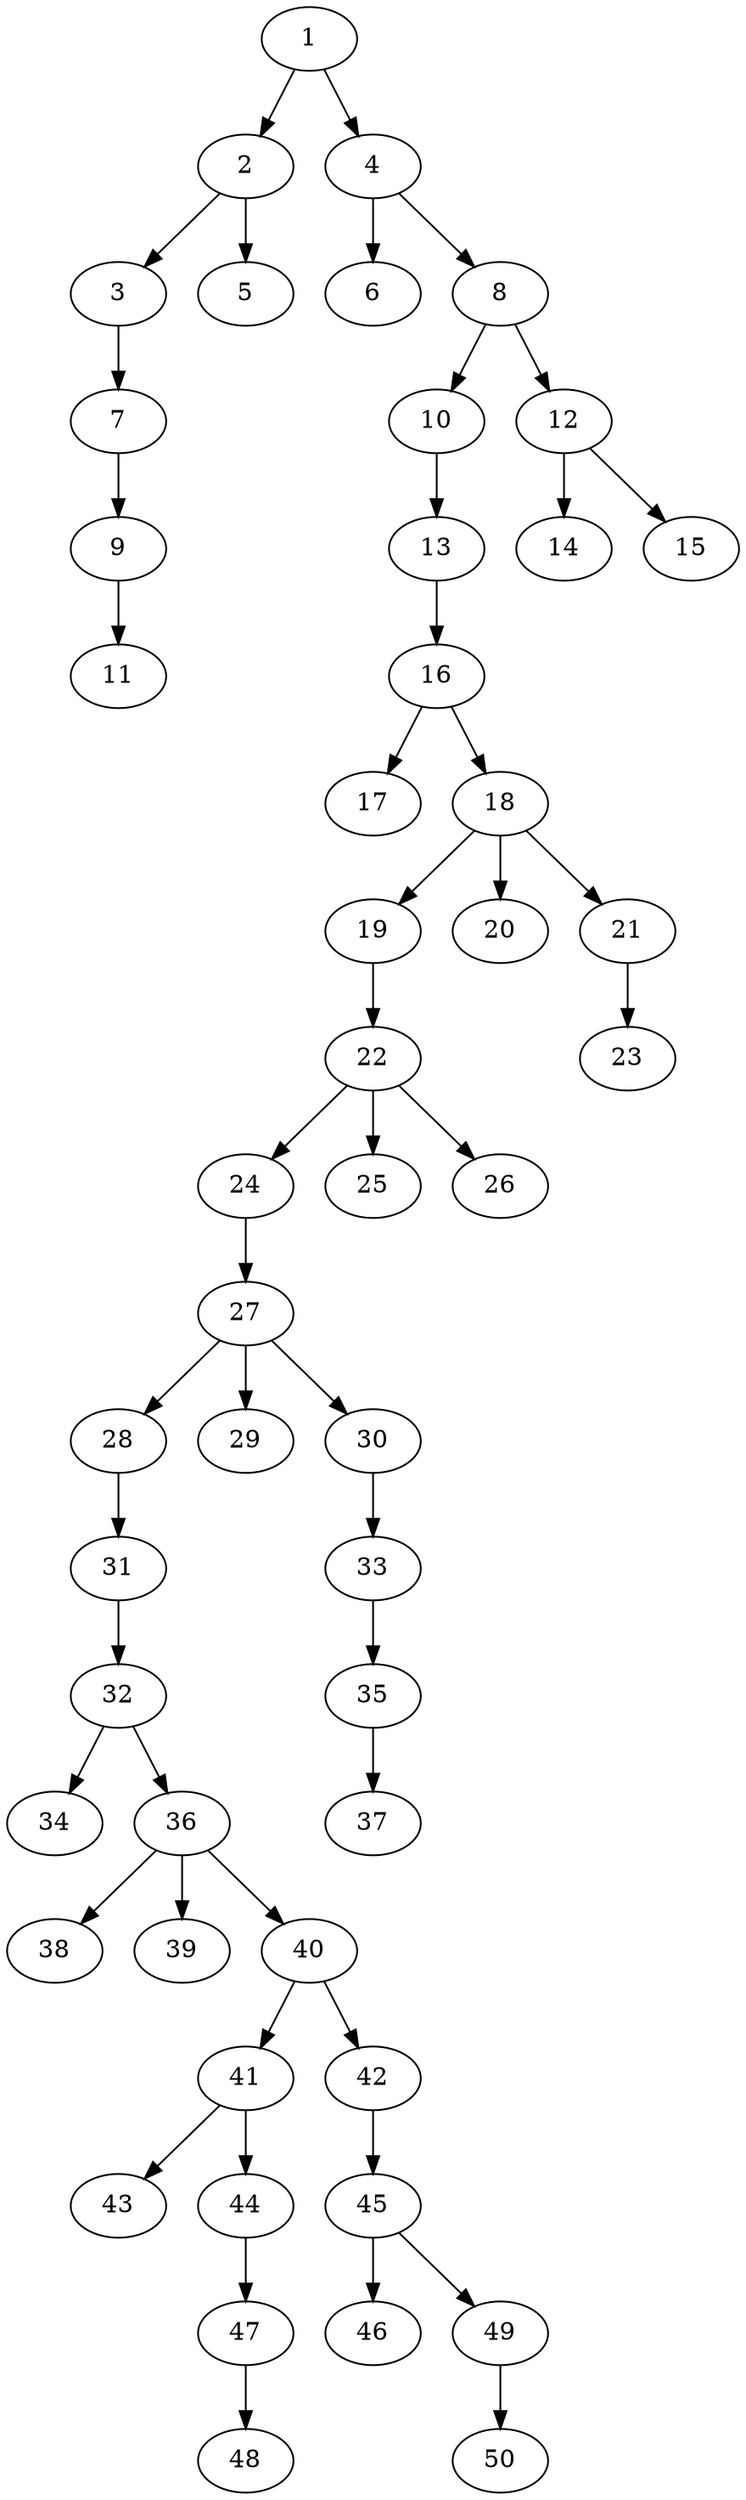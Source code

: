 // DAG automatically generated by daggen at Tue Jul 18 11:30:58 2017
// ./daggen --dot -n 50 --fat 0.2 --regular 0.8 --density 0.2 --jump 2 
digraph G {
  1 [size="7903863996", alpha="0.04"]
  1 -> 2 [size ="301989888"]
  1 -> 4 [size ="301989888"]
  2 [size="28991029248", alpha="0.10"]
  2 -> 3 [size ="75497472"]
  2 -> 5 [size ="75497472"]
  3 [size="12881285588", alpha="0.01"]
  3 -> 7 [size ="411041792"]
  4 [size="1030831136138", alpha="0.04"]
  4 -> 6 [size ="679477248"]
  4 -> 8 [size ="679477248"]
  5 [size="13304776076", alpha="0.08"]
  6 [size="782757789696", alpha="0.10"]
  7 [size="7215149030", alpha="0.08"]
  7 -> 9 [size ="134217728"]
  8 [size="368293445632", alpha="0.03"]
  8 -> 10 [size ="411041792"]
  8 -> 12 [size ="411041792"]
  9 [size="627523908219", alpha="0.19"]
  9 -> 11 [size ="679477248"]
  10 [size="11283452105", alpha="0.05"]
  10 -> 13 [size ="411041792"]
  11 [size="22986408106", alpha="0.13"]
  12 [size="231928233984", alpha="0.05"]
  12 -> 14 [size ="301989888"]
  12 -> 15 [size ="301989888"]
  13 [size="368293445632", alpha="0.08"]
  13 -> 16 [size ="411041792"]
  14 [size="175349037888", alpha="0.12"]
  15 [size="368293445632", alpha="0.06"]
  16 [size="68719476736", alpha="0.02"]
  16 -> 17 [size ="134217728"]
  16 -> 18 [size ="134217728"]
  17 [size="8589934592", alpha="0.13"]
  18 [size="2802883803", alpha="0.18"]
  18 -> 19 [size ="75497472"]
  18 -> 20 [size ="75497472"]
  18 -> 21 [size ="75497472"]
  19 [size="1611477071", alpha="0.13"]
  19 -> 22 [size ="75497472"]
  20 [size="231928233984", alpha="0.01"]
  21 [size="686496527907", alpha="0.04"]
  21 -> 23 [size ="679477248"]
  22 [size="134217728000", alpha="0.00"]
  22 -> 24 [size ="209715200"]
  22 -> 25 [size ="209715200"]
  22 -> 26 [size ="209715200"]
  23 [size="3714437159", alpha="0.08"]
  24 [size="6917551593", alpha="0.07"]
  24 -> 27 [size ="134217728"]
  25 [size="442726074447", alpha="0.14"]
  26 [size="4565383080", alpha="0.05"]
  27 [size="1094024609", alpha="0.14"]
  27 -> 28 [size ="75497472"]
  27 -> 29 [size ="75497472"]
  27 -> 30 [size ="75497472"]
  28 [size="403538978632", alpha="0.07"]
  28 -> 31 [size ="301989888"]
  29 [size="103584053296", alpha="0.14"]
  30 [size="10465082445", alpha="0.14"]
  30 -> 33 [size ="411041792"]
  31 [size="8569135215", alpha="0.07"]
  31 -> 32 [size ="33554432"]
  32 [size="30164187043", alpha="0.08"]
  32 -> 34 [size ="679477248"]
  32 -> 36 [size ="679477248"]
  33 [size="68719476736", alpha="0.08"]
  33 -> 35 [size ="134217728"]
  34 [size="368293445632", alpha="0.16"]
  35 [size="782757789696", alpha="0.06"]
  35 -> 37 [size ="679477248"]
  36 [size="4116057708", alpha="0.15"]
  36 -> 38 [size ="209715200"]
  36 -> 39 [size ="209715200"]
  36 -> 40 [size ="209715200"]
  37 [size="4129042232", alpha="0.20"]
  38 [size="138386515836", alpha="0.11"]
  39 [size="68719476736", alpha="0.02"]
  40 [size="307796054252", alpha="0.14"]
  40 -> 41 [size ="301989888"]
  40 -> 42 [size ="301989888"]
  41 [size="68719476736", alpha="0.17"]
  41 -> 43 [size ="134217728"]
  41 -> 44 [size ="134217728"]
  42 [size="6814243854", alpha="0.02"]
  42 -> 45 [size ="134217728"]
  43 [size="3071634777", alpha="0.14"]
  44 [size="35217355596", alpha="0.15"]
  44 -> 47 [size ="134217728"]
  45 [size="7782790541", alpha="0.16"]
  45 -> 46 [size ="134217728"]
  45 -> 49 [size ="134217728"]
  46 [size="8589934592", alpha="0.06"]
  47 [size="68719476736", alpha="0.14"]
  47 -> 48 [size ="134217728"]
  48 [size="782757789696", alpha="0.02"]
  49 [size="294724352479", alpha="0.16"]
  49 -> 50 [size ="301989888"]
  50 [size="5689074276", alpha="0.13"]
}
